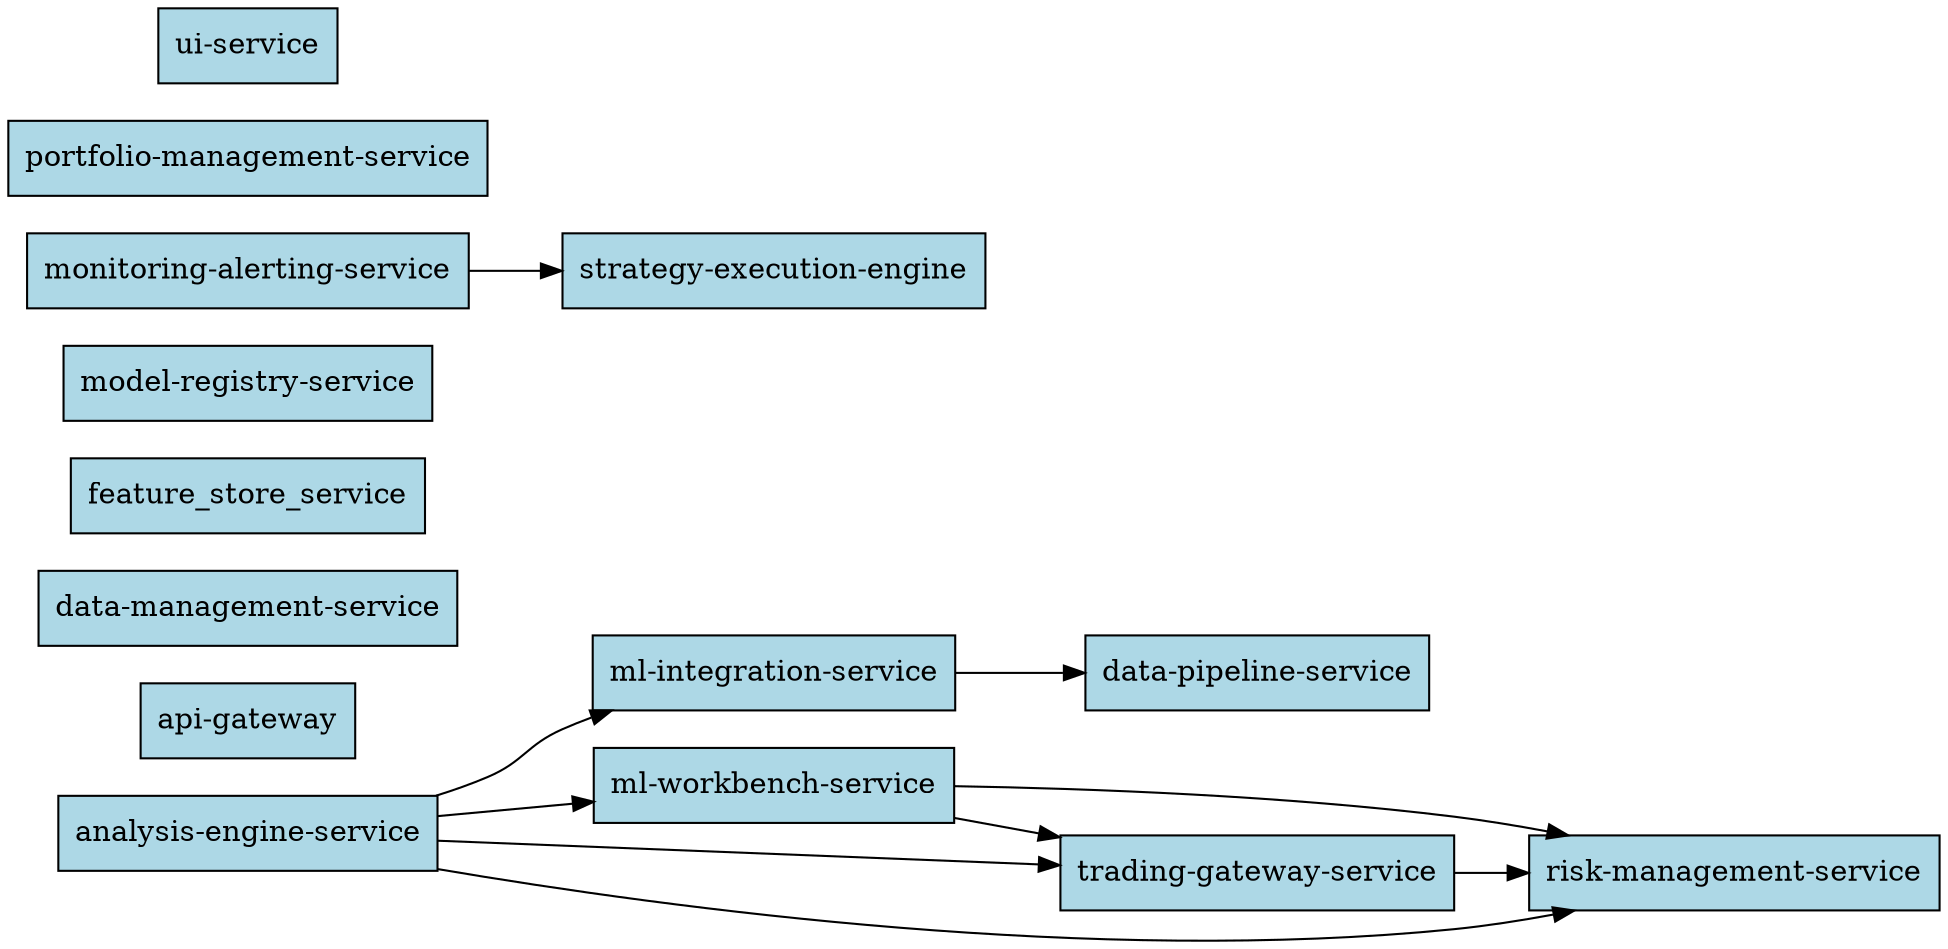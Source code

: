 digraph "Service Dependencies" {
  rankdir=LR;
  node [shape=box, style=filled, fillcolor=lightblue];
  edge [color=black];
  "analysis-engine-service" [label="analysis-engine-service"];
  "api-gateway" [label="api-gateway"];
  "data-management-service" [label="data-management-service"];
  "data-pipeline-service" [label="data-pipeline-service"];
  "feature_store_service" [label="feature_store_service"];
  "ml-integration-service" [label="ml-integration-service"];
  "ml-workbench-service" [label="ml-workbench-service"];
  "model-registry-service" [label="model-registry-service"];
  "monitoring-alerting-service" [label="monitoring-alerting-service"];
  "portfolio-management-service" [label="portfolio-management-service"];
  "risk-management-service" [label="risk-management-service"];
  "strategy-execution-engine" [label="strategy-execution-engine"];
  "trading-gateway-service" [label="trading-gateway-service"];
  "ui-service" [label="ui-service"];
  "analysis-engine-service" -> "risk-management-service";
  "analysis-engine-service" -> "trading-gateway-service";
  "analysis-engine-service" -> "ml-workbench-service";
  "analysis-engine-service" -> "ml-integration-service";
  "ml-integration-service" -> "data-pipeline-service";
  "ml-workbench-service" -> "risk-management-service";
  "ml-workbench-service" -> "trading-gateway-service";
  "monitoring-alerting-service" -> "strategy-execution-engine";
  "trading-gateway-service" -> "risk-management-service";
}